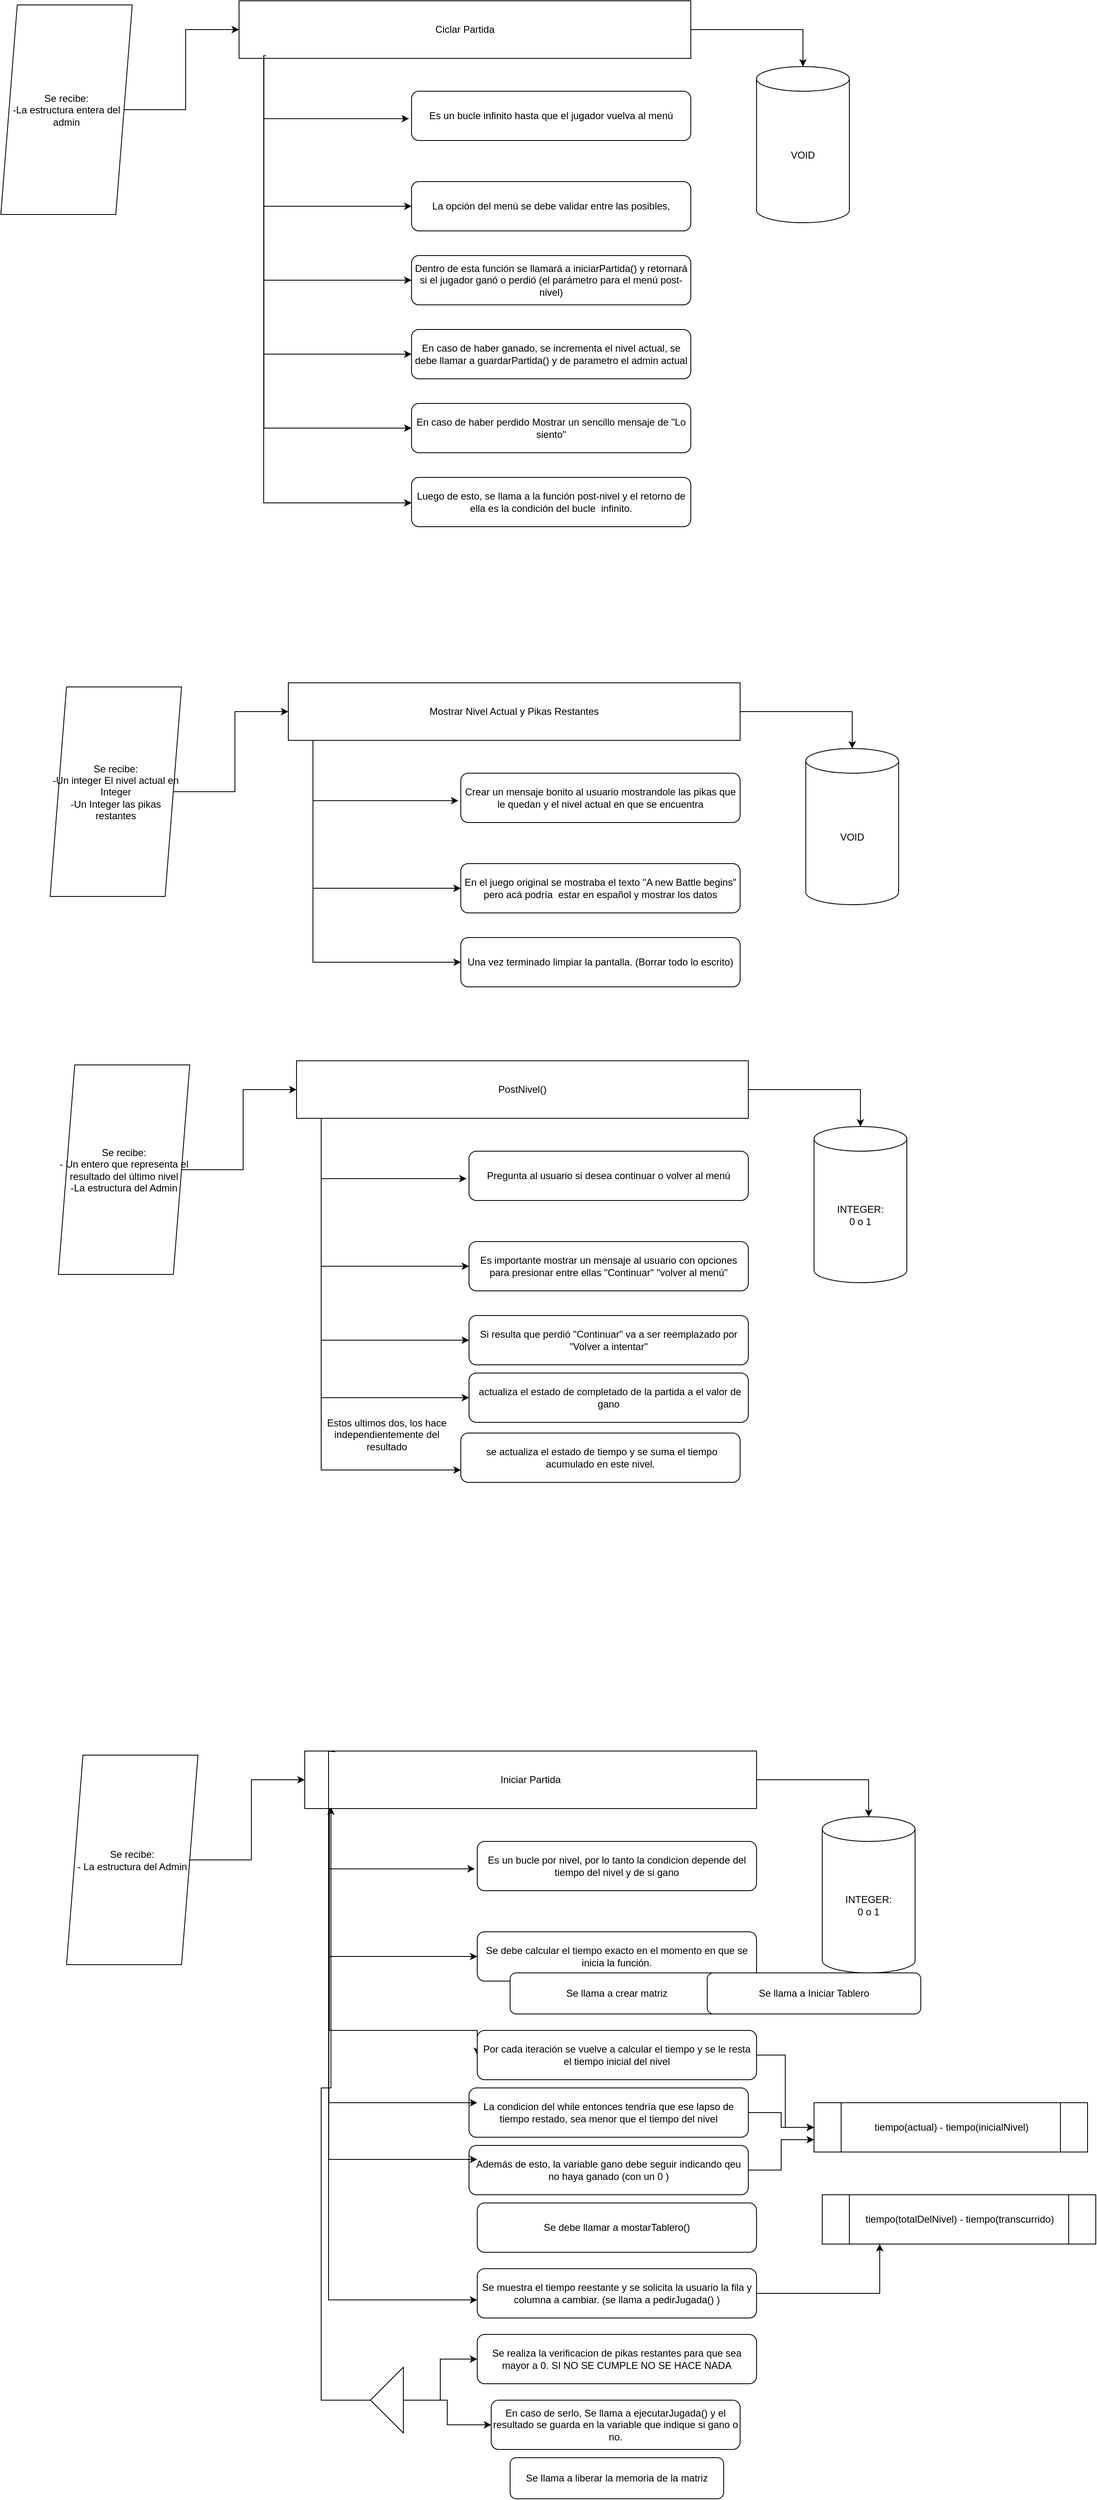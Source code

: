 <mxfile version="28.1.2">
  <diagram name="Página-1" id="kfd38gGpXaSbrslvdGKy">
    <mxGraphModel dx="2064" dy="767" grid="1" gridSize="10" guides="1" tooltips="1" connect="1" arrows="1" fold="1" page="1" pageScale="1" pageWidth="827" pageHeight="1169" math="0" shadow="0">
      <root>
        <mxCell id="0" />
        <mxCell id="1" parent="0" />
        <mxCell id="flttA15IZnz0iReCGyzn-14" style="edgeStyle=orthogonalEdgeStyle;rounded=0;orthogonalLoop=1;jettySize=auto;html=1;entryX=0;entryY=0.5;entryDx=0;entryDy=0;" parent="1" source="flttA15IZnz0iReCGyzn-1" target="flttA15IZnz0iReCGyzn-8" edge="1">
          <mxGeometry relative="1" as="geometry">
            <Array as="points">
              <mxPoint x="190" y="480" />
            </Array>
          </mxGeometry>
        </mxCell>
        <mxCell id="flttA15IZnz0iReCGyzn-15" style="edgeStyle=orthogonalEdgeStyle;rounded=0;orthogonalLoop=1;jettySize=auto;html=1;entryX=0;entryY=0.5;entryDx=0;entryDy=0;" parent="1" source="flttA15IZnz0iReCGyzn-1" target="flttA15IZnz0iReCGyzn-7" edge="1">
          <mxGeometry relative="1" as="geometry">
            <Array as="points">
              <mxPoint x="190" y="390" />
            </Array>
          </mxGeometry>
        </mxCell>
        <mxCell id="flttA15IZnz0iReCGyzn-17" style="edgeStyle=orthogonalEdgeStyle;rounded=0;orthogonalLoop=1;jettySize=auto;html=1;" parent="1" source="flttA15IZnz0iReCGyzn-1" target="flttA15IZnz0iReCGyzn-16" edge="1">
          <mxGeometry relative="1" as="geometry" />
        </mxCell>
        <mxCell id="flttA15IZnz0iReCGyzn-1" value="Ciclar Partida" style="rounded=0;whiteSpace=wrap;html=1;" parent="1" vertex="1">
          <mxGeometry x="160" y="140" width="550" height="70" as="geometry" />
        </mxCell>
        <mxCell id="flttA15IZnz0iReCGyzn-4" style="edgeStyle=orthogonalEdgeStyle;rounded=0;orthogonalLoop=1;jettySize=auto;html=1;" parent="1" source="flttA15IZnz0iReCGyzn-3" target="flttA15IZnz0iReCGyzn-1" edge="1">
          <mxGeometry relative="1" as="geometry" />
        </mxCell>
        <mxCell id="flttA15IZnz0iReCGyzn-3" value="Se recibe:&lt;br&gt;-La estructura entera del admin" style="shape=parallelogram;perimeter=parallelogramPerimeter;whiteSpace=wrap;html=1;fixedSize=1;" parent="1" vertex="1">
          <mxGeometry x="-130" y="145" width="160" height="255" as="geometry" />
        </mxCell>
        <mxCell id="flttA15IZnz0iReCGyzn-5" value="&lt;div&gt;Es un bucle infinito hasta que el jugador vuelva al menú&lt;/div&gt;" style="rounded=1;whiteSpace=wrap;html=1;" parent="1" vertex="1">
          <mxGeometry x="370" y="250" width="340" height="60" as="geometry" />
        </mxCell>
        <mxCell id="flttA15IZnz0iReCGyzn-6" style="edgeStyle=orthogonalEdgeStyle;rounded=0;orthogonalLoop=1;jettySize=auto;html=1;entryX=-0.009;entryY=0.557;entryDx=0;entryDy=0;entryPerimeter=0;" parent="1" source="flttA15IZnz0iReCGyzn-1" target="flttA15IZnz0iReCGyzn-5" edge="1">
          <mxGeometry relative="1" as="geometry">
            <Array as="points">
              <mxPoint x="190" y="283" />
            </Array>
          </mxGeometry>
        </mxCell>
        <mxCell id="flttA15IZnz0iReCGyzn-7" value="&lt;div&gt;La opción del menú se debe validar entre las posibles,&lt;/div&gt;" style="rounded=1;whiteSpace=wrap;html=1;" parent="1" vertex="1">
          <mxGeometry x="370" y="360" width="340" height="60" as="geometry" />
        </mxCell>
        <mxCell id="flttA15IZnz0iReCGyzn-8" value="Dentro de esta función se llamará a iniciarPartida() y retornará si el jugador ganó o perdió (el parámetro para el menú post-nivel)" style="rounded=1;whiteSpace=wrap;html=1;" parent="1" vertex="1">
          <mxGeometry x="370" y="450" width="340" height="60" as="geometry" />
        </mxCell>
        <mxCell id="flttA15IZnz0iReCGyzn-9" value="En caso de haber ganado, se incrementa el nivel actual, se debe llamar a guardarPartida() y de parametro el admin actual" style="rounded=1;whiteSpace=wrap;html=1;" parent="1" vertex="1">
          <mxGeometry x="370" y="540" width="340" height="60" as="geometry" />
        </mxCell>
        <mxCell id="flttA15IZnz0iReCGyzn-10" value="En caso de haber perdido Mostrar un sencillo mensaje de &quot;Lo siento&quot;" style="rounded=1;whiteSpace=wrap;html=1;" parent="1" vertex="1">
          <mxGeometry x="370" y="630" width="340" height="60" as="geometry" />
        </mxCell>
        <mxCell id="flttA15IZnz0iReCGyzn-11" style="edgeStyle=orthogonalEdgeStyle;rounded=0;orthogonalLoop=1;jettySize=auto;html=1;entryX=0;entryY=0.5;entryDx=0;entryDy=0;exitX=0.055;exitY=0.988;exitDx=0;exitDy=0;exitPerimeter=0;" parent="1" source="flttA15IZnz0iReCGyzn-1" target="flttA15IZnz0iReCGyzn-10" edge="1">
          <mxGeometry relative="1" as="geometry">
            <mxPoint x="250" y="300" as="sourcePoint" />
            <mxPoint x="427" y="373" as="targetPoint" />
            <Array as="points">
              <mxPoint x="190" y="660" />
            </Array>
          </mxGeometry>
        </mxCell>
        <mxCell id="flttA15IZnz0iReCGyzn-13" style="edgeStyle=orthogonalEdgeStyle;rounded=0;orthogonalLoop=1;jettySize=auto;html=1;entryX=0;entryY=0.5;entryDx=0;entryDy=0;" parent="1" source="flttA15IZnz0iReCGyzn-1" target="flttA15IZnz0iReCGyzn-9" edge="1">
          <mxGeometry relative="1" as="geometry">
            <mxPoint x="190" y="220" as="sourcePoint" />
            <mxPoint x="370" y="621" as="targetPoint" />
            <Array as="points">
              <mxPoint x="190" y="570" />
            </Array>
          </mxGeometry>
        </mxCell>
        <mxCell id="flttA15IZnz0iReCGyzn-16" value="VOID" style="shape=cylinder3;whiteSpace=wrap;html=1;boundedLbl=1;backgroundOutline=1;size=15;" parent="1" vertex="1">
          <mxGeometry x="790" y="220" width="113" height="190" as="geometry" />
        </mxCell>
        <mxCell id="flttA15IZnz0iReCGyzn-18" style="edgeStyle=orthogonalEdgeStyle;rounded=0;orthogonalLoop=1;jettySize=auto;html=1;entryX=0;entryY=0.5;entryDx=0;entryDy=0;" parent="1" source="flttA15IZnz0iReCGyzn-21" target="flttA15IZnz0iReCGyzn-27" edge="1">
          <mxGeometry relative="1" as="geometry">
            <Array as="points">
              <mxPoint x="250" y="1310" />
            </Array>
          </mxGeometry>
        </mxCell>
        <mxCell id="flttA15IZnz0iReCGyzn-19" style="edgeStyle=orthogonalEdgeStyle;rounded=0;orthogonalLoop=1;jettySize=auto;html=1;entryX=0;entryY=0.5;entryDx=0;entryDy=0;" parent="1" source="flttA15IZnz0iReCGyzn-21" target="flttA15IZnz0iReCGyzn-26" edge="1">
          <mxGeometry relative="1" as="geometry">
            <Array as="points">
              <mxPoint x="250" y="1220" />
            </Array>
          </mxGeometry>
        </mxCell>
        <mxCell id="flttA15IZnz0iReCGyzn-20" style="edgeStyle=orthogonalEdgeStyle;rounded=0;orthogonalLoop=1;jettySize=auto;html=1;" parent="1" source="flttA15IZnz0iReCGyzn-21" target="flttA15IZnz0iReCGyzn-32" edge="1">
          <mxGeometry relative="1" as="geometry" />
        </mxCell>
        <mxCell id="flttA15IZnz0iReCGyzn-21" value="Mostrar Nivel Actual y Pikas Restantes" style="rounded=0;whiteSpace=wrap;html=1;" parent="1" vertex="1">
          <mxGeometry x="220" y="970" width="550" height="70" as="geometry" />
        </mxCell>
        <mxCell id="flttA15IZnz0iReCGyzn-22" style="edgeStyle=orthogonalEdgeStyle;rounded=0;orthogonalLoop=1;jettySize=auto;html=1;" parent="1" source="flttA15IZnz0iReCGyzn-23" target="flttA15IZnz0iReCGyzn-21" edge="1">
          <mxGeometry relative="1" as="geometry" />
        </mxCell>
        <mxCell id="flttA15IZnz0iReCGyzn-23" value="Se recibe:&lt;br&gt;-Un integer El nivel actual en Integer&lt;div&gt;-Un Integer las pikas restantes&lt;/div&gt;" style="shape=parallelogram;perimeter=parallelogramPerimeter;whiteSpace=wrap;html=1;fixedSize=1;" parent="1" vertex="1">
          <mxGeometry x="-70" y="975" width="160" height="255" as="geometry" />
        </mxCell>
        <mxCell id="flttA15IZnz0iReCGyzn-24" value="Crear un mensaje bonito al usuario mostrandole las pikas que le quedan y el nivel actual en que se encuentra" style="rounded=1;whiteSpace=wrap;html=1;" parent="1" vertex="1">
          <mxGeometry x="430" y="1080" width="340" height="60" as="geometry" />
        </mxCell>
        <mxCell id="flttA15IZnz0iReCGyzn-25" style="edgeStyle=orthogonalEdgeStyle;rounded=0;orthogonalLoop=1;jettySize=auto;html=1;entryX=-0.009;entryY=0.557;entryDx=0;entryDy=0;entryPerimeter=0;" parent="1" source="flttA15IZnz0iReCGyzn-21" target="flttA15IZnz0iReCGyzn-24" edge="1">
          <mxGeometry relative="1" as="geometry">
            <Array as="points">
              <mxPoint x="250" y="1113" />
            </Array>
          </mxGeometry>
        </mxCell>
        <mxCell id="flttA15IZnz0iReCGyzn-26" value="&lt;div&gt;En el juego original se mostraba el texto &quot;A new Battle begins&quot; pero acá podría&amp;nbsp; estar en español y mostrar los datos&lt;/div&gt;" style="rounded=1;whiteSpace=wrap;html=1;" parent="1" vertex="1">
          <mxGeometry x="430" y="1190" width="340" height="60" as="geometry" />
        </mxCell>
        <mxCell id="flttA15IZnz0iReCGyzn-27" value="Una vez terminado limpiar la pantalla. (Borrar todo lo escrito)" style="rounded=1;whiteSpace=wrap;html=1;" parent="1" vertex="1">
          <mxGeometry x="430" y="1280" width="340" height="60" as="geometry" />
        </mxCell>
        <mxCell id="flttA15IZnz0iReCGyzn-32" value="VOID" style="shape=cylinder3;whiteSpace=wrap;html=1;boundedLbl=1;backgroundOutline=1;size=15;" parent="1" vertex="1">
          <mxGeometry x="850" y="1050" width="113" height="190" as="geometry" />
        </mxCell>
        <mxCell id="flttA15IZnz0iReCGyzn-33" style="edgeStyle=orthogonalEdgeStyle;rounded=0;orthogonalLoop=1;jettySize=auto;html=1;entryX=0;entryY=0.5;entryDx=0;entryDy=0;" parent="1" source="flttA15IZnz0iReCGyzn-36" target="flttA15IZnz0iReCGyzn-42" edge="1">
          <mxGeometry relative="1" as="geometry">
            <Array as="points">
              <mxPoint x="260" y="1770" />
            </Array>
          </mxGeometry>
        </mxCell>
        <mxCell id="flttA15IZnz0iReCGyzn-34" style="edgeStyle=orthogonalEdgeStyle;rounded=0;orthogonalLoop=1;jettySize=auto;html=1;entryX=0;entryY=0.5;entryDx=0;entryDy=0;" parent="1" source="flttA15IZnz0iReCGyzn-36" target="flttA15IZnz0iReCGyzn-41" edge="1">
          <mxGeometry relative="1" as="geometry">
            <Array as="points">
              <mxPoint x="260" y="1680" />
            </Array>
          </mxGeometry>
        </mxCell>
        <mxCell id="flttA15IZnz0iReCGyzn-35" style="edgeStyle=orthogonalEdgeStyle;rounded=0;orthogonalLoop=1;jettySize=auto;html=1;" parent="1" source="flttA15IZnz0iReCGyzn-36" target="flttA15IZnz0iReCGyzn-47" edge="1">
          <mxGeometry relative="1" as="geometry" />
        </mxCell>
        <mxCell id="jwxfIBffU67tgV32ke0h-9" style="edgeStyle=orthogonalEdgeStyle;rounded=0;orthogonalLoop=1;jettySize=auto;html=1;entryX=0;entryY=0.5;entryDx=0;entryDy=0;" edge="1" parent="1" source="flttA15IZnz0iReCGyzn-36" target="jwxfIBffU67tgV32ke0h-7">
          <mxGeometry relative="1" as="geometry">
            <Array as="points">
              <mxPoint x="260" y="1840" />
            </Array>
          </mxGeometry>
        </mxCell>
        <mxCell id="jwxfIBffU67tgV32ke0h-10" style="edgeStyle=orthogonalEdgeStyle;rounded=0;orthogonalLoop=1;jettySize=auto;html=1;entryX=0;entryY=0.75;entryDx=0;entryDy=0;" edge="1" parent="1" source="flttA15IZnz0iReCGyzn-36" target="jwxfIBffU67tgV32ke0h-8">
          <mxGeometry relative="1" as="geometry">
            <Array as="points">
              <mxPoint x="260" y="1928" />
            </Array>
          </mxGeometry>
        </mxCell>
        <mxCell id="flttA15IZnz0iReCGyzn-36" value="PostNivel()" style="rounded=0;whiteSpace=wrap;html=1;" parent="1" vertex="1">
          <mxGeometry x="230" y="1430" width="550" height="70" as="geometry" />
        </mxCell>
        <mxCell id="flttA15IZnz0iReCGyzn-37" style="edgeStyle=orthogonalEdgeStyle;rounded=0;orthogonalLoop=1;jettySize=auto;html=1;" parent="1" source="flttA15IZnz0iReCGyzn-38" target="flttA15IZnz0iReCGyzn-36" edge="1">
          <mxGeometry relative="1" as="geometry" />
        </mxCell>
        <mxCell id="flttA15IZnz0iReCGyzn-38" value="Se recibe:&lt;br&gt;- Un entero que representa el resultado del último nivel&lt;br&gt;-La estructura del Admin" style="shape=parallelogram;perimeter=parallelogramPerimeter;whiteSpace=wrap;html=1;fixedSize=1;" parent="1" vertex="1">
          <mxGeometry x="-60" y="1435" width="160" height="255" as="geometry" />
        </mxCell>
        <mxCell id="flttA15IZnz0iReCGyzn-39" value="Pregunta al usuario si desea continuar o volver al menú" style="rounded=1;whiteSpace=wrap;html=1;" parent="1" vertex="1">
          <mxGeometry x="440" y="1540" width="340" height="60" as="geometry" />
        </mxCell>
        <mxCell id="flttA15IZnz0iReCGyzn-40" style="edgeStyle=orthogonalEdgeStyle;rounded=0;orthogonalLoop=1;jettySize=auto;html=1;entryX=-0.009;entryY=0.557;entryDx=0;entryDy=0;entryPerimeter=0;" parent="1" source="flttA15IZnz0iReCGyzn-36" target="flttA15IZnz0iReCGyzn-39" edge="1">
          <mxGeometry relative="1" as="geometry">
            <Array as="points">
              <mxPoint x="260" y="1573" />
            </Array>
          </mxGeometry>
        </mxCell>
        <mxCell id="flttA15IZnz0iReCGyzn-41" value="&lt;div&gt;Es importante mostrar un mensaje al usuario con opciones para presionar entre ellas &quot;Continuar&quot; &quot;volver al menú&quot;&lt;/div&gt;" style="rounded=1;whiteSpace=wrap;html=1;" parent="1" vertex="1">
          <mxGeometry x="440" y="1650" width="340" height="60" as="geometry" />
        </mxCell>
        <mxCell id="flttA15IZnz0iReCGyzn-42" value="Si resulta que perdió &quot;Continuar&quot; va a ser reemplazado por &quot;Volver a intentar&quot;" style="rounded=1;whiteSpace=wrap;html=1;" parent="1" vertex="1">
          <mxGeometry x="440" y="1740" width="340" height="60" as="geometry" />
        </mxCell>
        <mxCell id="flttA15IZnz0iReCGyzn-47" value="INTEGER:&lt;br&gt;0 o 1" style="shape=cylinder3;whiteSpace=wrap;html=1;boundedLbl=1;backgroundOutline=1;size=15;" parent="1" vertex="1">
          <mxGeometry x="860" y="1510" width="113" height="190" as="geometry" />
        </mxCell>
        <mxCell id="POrZdSvoN0B3ByejeIRJ-1" value="Luego de esto, se llama a la función post-nivel y el retorno de ella es la condición del bucle&amp;nbsp; infinito." style="rounded=1;whiteSpace=wrap;html=1;" parent="1" vertex="1">
          <mxGeometry x="370" y="720" width="340" height="60" as="geometry" />
        </mxCell>
        <mxCell id="POrZdSvoN0B3ByejeIRJ-2" style="edgeStyle=orthogonalEdgeStyle;rounded=0;orthogonalLoop=1;jettySize=auto;html=1;entryX=0;entryY=0.5;entryDx=0;entryDy=0;exitX=0.06;exitY=0.955;exitDx=0;exitDy=0;exitPerimeter=0;" parent="1" source="flttA15IZnz0iReCGyzn-1" edge="1">
          <mxGeometry relative="1" as="geometry">
            <mxPoint x="190" y="300" as="sourcePoint" />
            <mxPoint x="370" y="751" as="targetPoint" />
            <Array as="points">
              <mxPoint x="190" y="207" />
              <mxPoint x="190" y="751" />
            </Array>
          </mxGeometry>
        </mxCell>
        <mxCell id="POrZdSvoN0B3ByejeIRJ-3" style="edgeStyle=orthogonalEdgeStyle;rounded=0;orthogonalLoop=1;jettySize=auto;html=1;entryX=0;entryY=0.5;entryDx=0;entryDy=0;" parent="1" source="POrZdSvoN0B3ByejeIRJ-6" target="POrZdSvoN0B3ByejeIRJ-12" edge="1">
          <mxGeometry relative="1" as="geometry">
            <Array as="points">
              <mxPoint x="270" y="2610" />
            </Array>
          </mxGeometry>
        </mxCell>
        <mxCell id="POrZdSvoN0B3ByejeIRJ-4" style="edgeStyle=orthogonalEdgeStyle;rounded=0;orthogonalLoop=1;jettySize=auto;html=1;entryX=0;entryY=0.5;entryDx=0;entryDy=0;" parent="1" source="POrZdSvoN0B3ByejeIRJ-6" target="POrZdSvoN0B3ByejeIRJ-11" edge="1">
          <mxGeometry relative="1" as="geometry">
            <Array as="points">
              <mxPoint x="270" y="2520" />
            </Array>
          </mxGeometry>
        </mxCell>
        <mxCell id="POrZdSvoN0B3ByejeIRJ-5" style="edgeStyle=orthogonalEdgeStyle;rounded=0;orthogonalLoop=1;jettySize=auto;html=1;" parent="1" source="POrZdSvoN0B3ByejeIRJ-6" target="POrZdSvoN0B3ByejeIRJ-13" edge="1">
          <mxGeometry relative="1" as="geometry" />
        </mxCell>
        <mxCell id="POrZdSvoN0B3ByejeIRJ-6" value="Iniciar Partida" style="rounded=0;whiteSpace=wrap;html=1;" parent="1" vertex="1">
          <mxGeometry x="240" y="2270" width="550" height="70" as="geometry" />
        </mxCell>
        <mxCell id="POrZdSvoN0B3ByejeIRJ-7" style="edgeStyle=orthogonalEdgeStyle;rounded=0;orthogonalLoop=1;jettySize=auto;html=1;" parent="1" source="POrZdSvoN0B3ByejeIRJ-8" target="POrZdSvoN0B3ByejeIRJ-6" edge="1">
          <mxGeometry relative="1" as="geometry" />
        </mxCell>
        <mxCell id="POrZdSvoN0B3ByejeIRJ-8" value="Se recibe:&lt;br&gt;- La estructura del Admin" style="shape=parallelogram;perimeter=parallelogramPerimeter;whiteSpace=wrap;html=1;fixedSize=1;" parent="1" vertex="1">
          <mxGeometry x="-50" y="2275" width="160" height="255" as="geometry" />
        </mxCell>
        <mxCell id="POrZdSvoN0B3ByejeIRJ-9" value="Es un bucle por nivel, por lo tanto la condicion depende del tiempo del nivel y de si gano" style="rounded=1;whiteSpace=wrap;html=1;" parent="1" vertex="1">
          <mxGeometry x="450" y="2380" width="340" height="60" as="geometry" />
        </mxCell>
        <mxCell id="POrZdSvoN0B3ByejeIRJ-10" style="edgeStyle=orthogonalEdgeStyle;rounded=0;orthogonalLoop=1;jettySize=auto;html=1;entryX=-0.009;entryY=0.557;entryDx=0;entryDy=0;entryPerimeter=0;" parent="1" source="POrZdSvoN0B3ByejeIRJ-6" target="POrZdSvoN0B3ByejeIRJ-9" edge="1">
          <mxGeometry relative="1" as="geometry">
            <Array as="points">
              <mxPoint x="270" y="2413" />
            </Array>
          </mxGeometry>
        </mxCell>
        <mxCell id="POrZdSvoN0B3ByejeIRJ-11" value="Se debe calcular el tiempo exacto en el momento en que se inicia la función." style="rounded=1;whiteSpace=wrap;html=1;" parent="1" vertex="1">
          <mxGeometry x="450" y="2490" width="340" height="60" as="geometry" />
        </mxCell>
        <mxCell id="jwxfIBffU67tgV32ke0h-2" style="edgeStyle=orthogonalEdgeStyle;rounded=0;orthogonalLoop=1;jettySize=auto;html=1;entryX=0;entryY=0.5;entryDx=0;entryDy=0;" edge="1" parent="1" source="POrZdSvoN0B3ByejeIRJ-12" target="jwxfIBffU67tgV32ke0h-1">
          <mxGeometry relative="1" as="geometry" />
        </mxCell>
        <mxCell id="POrZdSvoN0B3ByejeIRJ-12" value="Por cada iteración se vuelve a calcular el tiempo y se le resta el tiempo inicial del nivel" style="rounded=1;whiteSpace=wrap;html=1;" parent="1" vertex="1">
          <mxGeometry x="450" y="2610" width="340" height="60" as="geometry" />
        </mxCell>
        <mxCell id="POrZdSvoN0B3ByejeIRJ-13" value="INTEGER:&lt;br&gt;0 o 1" style="shape=cylinder3;whiteSpace=wrap;html=1;boundedLbl=1;backgroundOutline=1;size=15;" parent="1" vertex="1">
          <mxGeometry x="870" y="2350" width="113" height="190" as="geometry" />
        </mxCell>
        <mxCell id="jwxfIBffU67tgV32ke0h-3" style="edgeStyle=orthogonalEdgeStyle;rounded=0;orthogonalLoop=1;jettySize=auto;html=1;" edge="1" parent="1" source="POrZdSvoN0B3ByejeIRJ-25" target="jwxfIBffU67tgV32ke0h-1">
          <mxGeometry relative="1" as="geometry" />
        </mxCell>
        <mxCell id="POrZdSvoN0B3ByejeIRJ-25" value="La condicion del while entonces tendría que ese lapso de tiempo restado, sea menor que el tiempo del nivel" style="rounded=1;whiteSpace=wrap;html=1;" parent="1" vertex="1">
          <mxGeometry x="440" y="2680" width="340" height="60" as="geometry" />
        </mxCell>
        <mxCell id="POrZdSvoN0B3ByejeIRJ-26" style="edgeStyle=orthogonalEdgeStyle;rounded=0;orthogonalLoop=1;jettySize=auto;html=1;entryX=0;entryY=0.5;entryDx=0;entryDy=0;exitX=0.053;exitY=1.013;exitDx=0;exitDy=0;exitPerimeter=0;" parent="1" source="POrZdSvoN0B3ByejeIRJ-6" edge="1">
          <mxGeometry relative="1" as="geometry">
            <Array as="points">
              <mxPoint x="269" y="2698" />
            </Array>
            <mxPoint x="270" y="2428" as="sourcePoint" />
            <mxPoint x="450" y="2698" as="targetPoint" />
          </mxGeometry>
        </mxCell>
        <mxCell id="jwxfIBffU67tgV32ke0h-4" style="edgeStyle=orthogonalEdgeStyle;rounded=0;orthogonalLoop=1;jettySize=auto;html=1;entryX=0;entryY=0.75;entryDx=0;entryDy=0;" edge="1" parent="1" source="POrZdSvoN0B3ByejeIRJ-27" target="jwxfIBffU67tgV32ke0h-1">
          <mxGeometry relative="1" as="geometry" />
        </mxCell>
        <mxCell id="POrZdSvoN0B3ByejeIRJ-27" value="Además de esto, la variable gano debe seguir indicando qeu no haya ganado (con un 0 )" style="rounded=1;whiteSpace=wrap;html=1;" parent="1" vertex="1">
          <mxGeometry x="440" y="2750" width="340" height="60" as="geometry" />
        </mxCell>
        <mxCell id="POrZdSvoN0B3ByejeIRJ-29" style="edgeStyle=orthogonalEdgeStyle;rounded=0;orthogonalLoop=1;jettySize=auto;html=1;entryX=0;entryY=0.5;entryDx=0;entryDy=0;exitX=0.053;exitY=0.997;exitDx=0;exitDy=0;exitPerimeter=0;" parent="1" source="POrZdSvoN0B3ByejeIRJ-6" edge="1">
          <mxGeometry relative="1" as="geometry">
            <Array as="points">
              <mxPoint x="269" y="2767" />
            </Array>
            <mxPoint x="269" y="2410" as="sourcePoint" />
            <mxPoint x="450" y="2767" as="targetPoint" />
          </mxGeometry>
        </mxCell>
        <mxCell id="POrZdSvoN0B3ByejeIRJ-30" value="Se debe llamar a mostarTablero()" style="rounded=1;whiteSpace=wrap;html=1;" parent="1" vertex="1">
          <mxGeometry x="450" y="2820" width="340" height="60" as="geometry" />
        </mxCell>
        <mxCell id="jwxfIBffU67tgV32ke0h-5" style="edgeStyle=orthogonalEdgeStyle;rounded=0;orthogonalLoop=1;jettySize=auto;html=1;" edge="1" parent="1" source="POrZdSvoN0B3ByejeIRJ-31" target="jwxfIBffU67tgV32ke0h-6">
          <mxGeometry relative="1" as="geometry">
            <mxPoint x="940" y="2890" as="targetPoint" />
            <Array as="points">
              <mxPoint x="940" y="2930" />
            </Array>
          </mxGeometry>
        </mxCell>
        <mxCell id="POrZdSvoN0B3ByejeIRJ-31" value="Se muestra el tiempo reestante y se solicita la usuario la fila y columna a cambiar. (se llama a pedirJugada() )" style="rounded=1;whiteSpace=wrap;html=1;" parent="1" vertex="1">
          <mxGeometry x="450" y="2900" width="340" height="60" as="geometry" />
        </mxCell>
        <mxCell id="POrZdSvoN0B3ByejeIRJ-32" value="Se realiza la verificacion de pikas restantes para que sea mayor a 0. SI NO SE CUMPLE NO SE HACE NADA" style="rounded=1;whiteSpace=wrap;html=1;" parent="1" vertex="1">
          <mxGeometry x="450" y="2980" width="340" height="60" as="geometry" />
        </mxCell>
        <mxCell id="POrZdSvoN0B3ByejeIRJ-33" value="En caso de serlo, Se llama a ejecutarJugada() y el resultado se guarda en la variable que indique si gano o no." style="rounded=1;whiteSpace=wrap;html=1;" parent="1" vertex="1">
          <mxGeometry x="467" y="3060" width="303" height="60" as="geometry" />
        </mxCell>
        <mxCell id="POrZdSvoN0B3ByejeIRJ-40" style="edgeStyle=orthogonalEdgeStyle;rounded=0;orthogonalLoop=1;jettySize=auto;html=1;entryX=0;entryY=0.5;entryDx=0;entryDy=0;exitX=0.068;exitY=0.993;exitDx=0;exitDy=0;exitPerimeter=0;" parent="1" edge="1">
          <mxGeometry relative="1" as="geometry">
            <Array as="points">
              <mxPoint x="269" y="2270" />
              <mxPoint x="269" y="2938" />
            </Array>
            <mxPoint x="277" y="2270.95" as="sourcePoint" />
            <mxPoint x="450" y="2937.95" as="targetPoint" />
          </mxGeometry>
        </mxCell>
        <mxCell id="POrZdSvoN0B3ByejeIRJ-42" value="Se llama a crear matriz" style="rounded=1;whiteSpace=wrap;html=1;" parent="1" vertex="1">
          <mxGeometry x="490" y="2540" width="260" height="50" as="geometry" />
        </mxCell>
        <mxCell id="POrZdSvoN0B3ByejeIRJ-43" value="Se llama a Iniciar Tablero" style="rounded=1;whiteSpace=wrap;html=1;" parent="1" vertex="1">
          <mxGeometry x="730" y="2540" width="260" height="50" as="geometry" />
        </mxCell>
        <mxCell id="POrZdSvoN0B3ByejeIRJ-44" value="Se llama a liberar la memoria de la matriz" style="rounded=1;whiteSpace=wrap;html=1;" parent="1" vertex="1">
          <mxGeometry x="490" y="3130" width="260" height="50" as="geometry" />
        </mxCell>
        <mxCell id="jwxfIBffU67tgV32ke0h-1" value="tiempo(actual) - tiempo(inicialNivel)" style="shape=process;whiteSpace=wrap;html=1;backgroundOutline=1;" vertex="1" parent="1">
          <mxGeometry x="860" y="2698" width="333" height="60" as="geometry" />
        </mxCell>
        <mxCell id="jwxfIBffU67tgV32ke0h-6" value="tiempo(totalDelNivel) - tiempo(transcurrido)" style="shape=process;whiteSpace=wrap;html=1;backgroundOutline=1;" vertex="1" parent="1">
          <mxGeometry x="870" y="2810" width="333" height="60" as="geometry" />
        </mxCell>
        <mxCell id="jwxfIBffU67tgV32ke0h-7" value="&amp;nbsp;actualiza el estado de completado de la partida a el valor de gano" style="rounded=1;whiteSpace=wrap;html=1;" vertex="1" parent="1">
          <mxGeometry x="440" y="1810" width="340" height="60" as="geometry" />
        </mxCell>
        <mxCell id="jwxfIBffU67tgV32ke0h-8" value="&amp;nbsp;se actualiza el estado de tiempo y se suma el tiempo acumulado en este nivel." style="rounded=1;whiteSpace=wrap;html=1;" vertex="1" parent="1">
          <mxGeometry x="430" y="1883" width="340" height="60" as="geometry" />
        </mxCell>
        <mxCell id="jwxfIBffU67tgV32ke0h-12" value="" style="edgeStyle=orthogonalEdgeStyle;rounded=0;orthogonalLoop=1;jettySize=auto;html=1;" edge="1" parent="1" source="jwxfIBffU67tgV32ke0h-11" target="POrZdSvoN0B3ByejeIRJ-33">
          <mxGeometry relative="1" as="geometry" />
        </mxCell>
        <mxCell id="jwxfIBffU67tgV32ke0h-13" style="edgeStyle=orthogonalEdgeStyle;rounded=0;orthogonalLoop=1;jettySize=auto;html=1;" edge="1" parent="1" source="jwxfIBffU67tgV32ke0h-11" target="POrZdSvoN0B3ByejeIRJ-32">
          <mxGeometry relative="1" as="geometry" />
        </mxCell>
        <mxCell id="jwxfIBffU67tgV32ke0h-11" value="" style="triangle;whiteSpace=wrap;html=1;rotation=-180;" vertex="1" parent="1">
          <mxGeometry x="320" y="3020" width="40" height="80" as="geometry" />
        </mxCell>
        <mxCell id="jwxfIBffU67tgV32ke0h-14" style="edgeStyle=orthogonalEdgeStyle;rounded=0;orthogonalLoop=1;jettySize=auto;html=1;entryX=0.058;entryY=0.98;entryDx=0;entryDy=0;entryPerimeter=0;" edge="1" parent="1" source="jwxfIBffU67tgV32ke0h-11" target="POrZdSvoN0B3ByejeIRJ-6">
          <mxGeometry relative="1" as="geometry">
            <Array as="points">
              <mxPoint x="260" y="3060" />
              <mxPoint x="260" y="2680" />
              <mxPoint x="272" y="2680" />
            </Array>
          </mxGeometry>
        </mxCell>
        <mxCell id="jwxfIBffU67tgV32ke0h-15" value="Estos ultimos dos, los hace independientemente del resultado" style="text;html=1;align=center;verticalAlign=middle;whiteSpace=wrap;rounded=0;" vertex="1" parent="1">
          <mxGeometry x="265" y="1870" width="150" height="30" as="geometry" />
        </mxCell>
      </root>
    </mxGraphModel>
  </diagram>
</mxfile>
